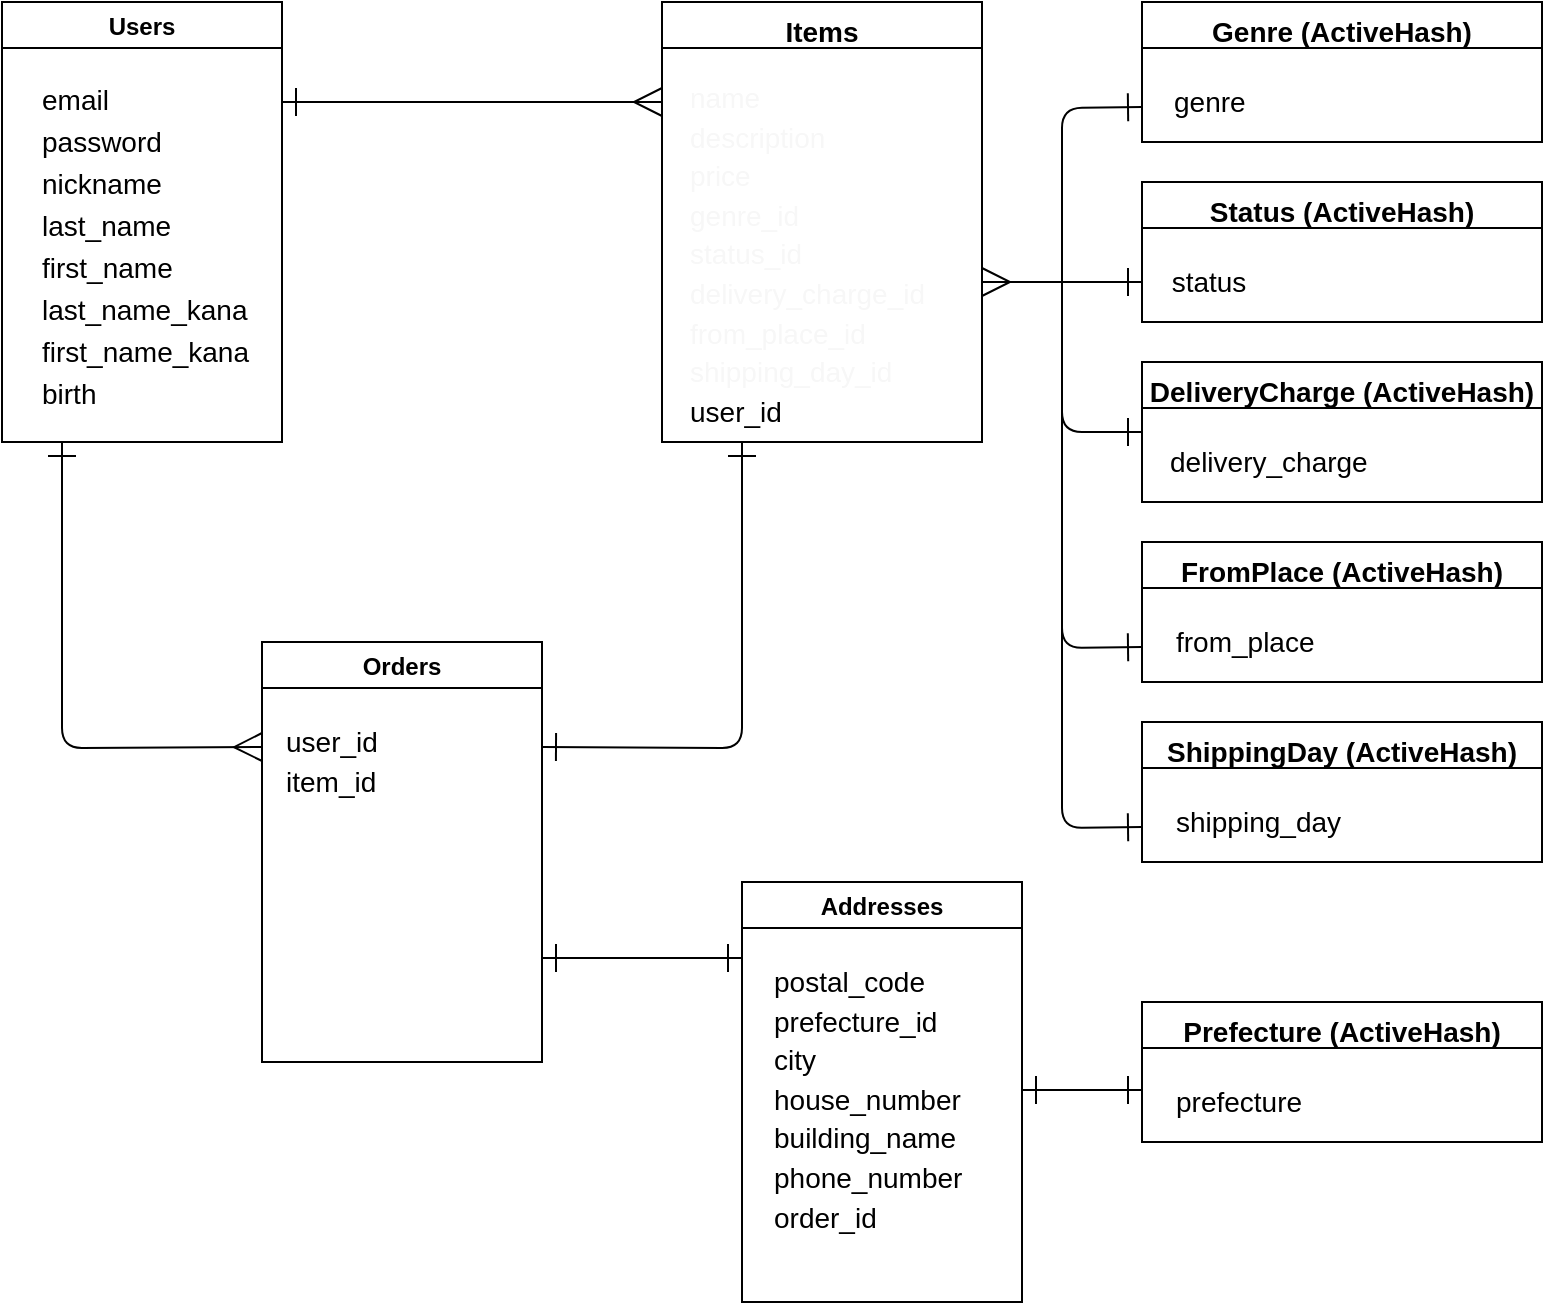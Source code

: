 <mxfile>
    <diagram id="ON_tFIA-mkpJs6tQZR_A" name="ページ1">
        <mxGraphModel dx="1039" dy="724" grid="1" gridSize="10" guides="1" tooltips="1" connect="1" arrows="1" fold="1" page="1" pageScale="1" pageWidth="827" pageHeight="1169" math="0" shadow="0">
            <root>
                <mxCell id="0"/>
                <mxCell id="1" parent="0"/>
                <mxCell id="2" value="Users" style="swimlane;" vertex="1" parent="1">
                    <mxGeometry x="30" y="80" width="140" height="220" as="geometry"/>
                </mxCell>
                <mxCell id="3" value="&lt;p style=&quot;line-height: 150%&quot;&gt;email&lt;br style=&quot;font-size: 14px&quot;&gt;password&lt;br style=&quot;font-size: 14px&quot;&gt;nickname&lt;br style=&quot;font-size: 14px&quot;&gt;last_name&lt;br style=&quot;font-size: 14px&quot;&gt;first_name&lt;br style=&quot;font-size: 14px&quot;&gt;last_name_kana&lt;br style=&quot;font-size: 14px&quot;&gt;first_name_kana&lt;br style=&quot;font-size: 14px&quot;&gt;birth&lt;/p&gt;" style="text;html=1;strokeColor=none;fillColor=none;align=left;verticalAlign=top;whiteSpace=wrap;rounded=0;fontSize=14;spacing=0;spacingTop=-2;" vertex="1" parent="2">
                    <mxGeometry x="20" y="22" width="110" height="140" as="geometry"/>
                </mxCell>
                <mxCell id="4" value="Items" style="swimlane;fontSize=14;verticalAlign=top;" vertex="1" parent="1">
                    <mxGeometry x="360" y="80" width="160" height="220" as="geometry"/>
                </mxCell>
                <mxCell id="6" value="Orders" style="swimlane;" vertex="1" parent="1">
                    <mxGeometry x="160" y="400" width="140" height="210" as="geometry"/>
                </mxCell>
                <mxCell id="15" value="&lt;p style=&quot;line-height: 140%&quot;&gt;user_id&lt;br&gt;item_id&lt;/p&gt;" style="text;html=1;strokeColor=none;fillColor=none;align=left;verticalAlign=middle;whiteSpace=wrap;rounded=0;fontSize=14;" vertex="1" parent="6">
                    <mxGeometry x="10" y="50" width="40" height="20" as="geometry"/>
                </mxCell>
                <mxCell id="8" value="Addresses" style="swimlane;" vertex="1" parent="1">
                    <mxGeometry x="400" y="520" width="140" height="210" as="geometry"/>
                </mxCell>
                <mxCell id="9" value="&lt;p style=&quot;line-height: 140%&quot;&gt;postal_code&lt;br&gt;prefecture_id&lt;br&gt;city&lt;br&gt;house_number&lt;br&gt;building_name&lt;br&gt;phone_number&lt;br&gt;order_id&lt;/p&gt;" style="text;html=1;strokeColor=none;fillColor=none;align=left;verticalAlign=top;whiteSpace=wrap;rounded=0;fontSize=14;" vertex="1" parent="1">
                    <mxGeometry x="414" y="540" width="40" height="20" as="geometry"/>
                </mxCell>
                <mxCell id="10" value="" style="endArrow=ERmany;html=1;fontSize=14;startArrow=ERone;startFill=0;endFill=0;targetPerimeterSpacing=0;endSize=12;startSize=12;" edge="1" parent="1">
                    <mxGeometry width="50" height="50" relative="1" as="geometry">
                        <mxPoint x="170" y="130" as="sourcePoint"/>
                        <mxPoint x="360" y="130" as="targetPoint"/>
                    </mxGeometry>
                </mxCell>
                <mxCell id="12" value="" style="endArrow=ERmany;html=1;fontSize=14;startArrow=ERone;startFill=0;endFill=0;targetPerimeterSpacing=0;endSize=12;startSize=12;entryX=0;entryY=0.25;entryDx=0;entryDy=0;" edge="1" parent="1" target="6">
                    <mxGeometry width="50" height="50" relative="1" as="geometry">
                        <mxPoint x="60" y="300" as="sourcePoint"/>
                        <mxPoint x="60" y="520" as="targetPoint"/>
                        <Array as="points">
                            <mxPoint x="60" y="453"/>
                        </Array>
                    </mxGeometry>
                </mxCell>
                <mxCell id="13" value="" style="endArrow=ERone;html=1;fontSize=14;startArrow=ERone;startFill=0;endFill=0;targetPerimeterSpacing=0;endSize=12;startSize=12;entryX=1;entryY=0.25;entryDx=0;entryDy=0;exitX=0.25;exitY=1;exitDx=0;exitDy=0;" edge="1" parent="1" source="4" target="6">
                    <mxGeometry width="50" height="50" relative="1" as="geometry">
                        <mxPoint x="400" y="330" as="sourcePoint"/>
                        <mxPoint x="500" y="442.5" as="targetPoint"/>
                        <Array as="points">
                            <mxPoint x="400" y="453"/>
                        </Array>
                    </mxGeometry>
                </mxCell>
                <mxCell id="5" value="&lt;p style=&quot;line-height: 140%&quot;&gt;&lt;font color=&quot;#f7f7f7&quot;&gt;name&lt;br&gt;description&lt;br&gt;price&lt;br&gt;genre_id&lt;br&gt;status_id&lt;br&gt;delivery_charge_id&lt;br&gt;from_place_id&lt;br&gt;shipping_day_id&lt;br&gt;&lt;/font&gt;user_id&lt;br&gt;&lt;span style=&quot;color: rgb(209 , 210 , 211) ; font-family: &amp;#34;notosansjp&amp;#34; , , &amp;#34;applelogo&amp;#34; , sans-serif ; background-color: rgb(34 , 37 , 41)&quot;&gt;&lt;br&gt;&lt;/span&gt;&lt;/p&gt;" style="text;html=1;strokeColor=none;fillColor=none;align=left;verticalAlign=top;whiteSpace=wrap;rounded=0;fontSize=14;" vertex="1" parent="1">
                    <mxGeometry x="372" y="98" width="136" height="170" as="geometry"/>
                </mxCell>
                <mxCell id="14" value="" style="endArrow=ERone;html=1;fontSize=14;startArrow=ERone;startFill=0;endFill=0;targetPerimeterSpacing=0;endSize=12;startSize=12;" edge="1" parent="1">
                    <mxGeometry width="50" height="50" relative="1" as="geometry">
                        <mxPoint x="400" y="558" as="sourcePoint"/>
                        <mxPoint x="300" y="558" as="targetPoint"/>
                        <Array as="points"/>
                    </mxGeometry>
                </mxCell>
                <mxCell id="16" value="Genre (ActiveHash)" style="swimlane;fontSize=14;align=center;verticalAlign=top;" vertex="1" parent="1">
                    <mxGeometry x="600" y="80" width="200" height="70" as="geometry"/>
                </mxCell>
                <mxCell id="17" value="genre" style="text;html=1;align=left;verticalAlign=middle;resizable=0;points=[];autosize=1;strokeColor=none;fontSize=14;" vertex="1" parent="1">
                    <mxGeometry x="614" y="120" width="50" height="20" as="geometry"/>
                </mxCell>
                <mxCell id="18" value="Status (ActiveHash)" style="swimlane;fontSize=14;align=center;verticalAlign=top;" vertex="1" parent="1">
                    <mxGeometry x="600" y="170" width="200" height="70" as="geometry"/>
                </mxCell>
                <mxCell id="22" value="status" style="text;html=1;align=center;verticalAlign=middle;resizable=0;points=[];autosize=1;strokeColor=none;fontSize=14;" vertex="1" parent="18">
                    <mxGeometry x="8" y="40" width="50" height="20" as="geometry"/>
                </mxCell>
                <mxCell id="19" value="DeliveryCharge (ActiveHash)" style="swimlane;fontSize=14;align=center;verticalAlign=top;" vertex="1" parent="1">
                    <mxGeometry x="600" y="260" width="200" height="70" as="geometry"/>
                </mxCell>
                <mxCell id="23" value="delivery_charge" style="text;html=1;align=left;verticalAlign=middle;resizable=0;points=[];autosize=1;strokeColor=none;fontSize=14;" vertex="1" parent="19">
                    <mxGeometry x="12" y="40" width="110" height="20" as="geometry"/>
                </mxCell>
                <mxCell id="20" value="FromPlace (ActiveHash)" style="swimlane;fontSize=14;align=center;verticalAlign=top;" vertex="1" parent="1">
                    <mxGeometry x="600" y="350" width="200" height="70" as="geometry"/>
                </mxCell>
                <mxCell id="24" value="from_place" style="text;html=1;align=left;verticalAlign=middle;resizable=0;points=[];autosize=1;strokeColor=none;fontSize=14;" vertex="1" parent="20">
                    <mxGeometry x="15" y="40" width="80" height="20" as="geometry"/>
                </mxCell>
                <mxCell id="21" value="ShippingDay (ActiveHash)" style="swimlane;fontSize=14;align=center;verticalAlign=top;" vertex="1" parent="1">
                    <mxGeometry x="600" y="440" width="200" height="70" as="geometry"/>
                </mxCell>
                <mxCell id="25" value="shipping_day" style="text;html=1;align=left;verticalAlign=middle;resizable=0;points=[];autosize=1;strokeColor=none;fontSize=14;fontStyle=0" vertex="1" parent="21">
                    <mxGeometry x="15" y="40" width="100" height="20" as="geometry"/>
                </mxCell>
                <mxCell id="26" value="" style="endArrow=ERmany;html=1;fontSize=14;startArrow=ERone;startFill=0;endFill=0;targetPerimeterSpacing=0;endSize=12;startSize=12;" edge="1" parent="1">
                    <mxGeometry width="50" height="50" relative="1" as="geometry">
                        <mxPoint x="600" y="220" as="sourcePoint"/>
                        <mxPoint x="520" y="220" as="targetPoint"/>
                    </mxGeometry>
                </mxCell>
                <mxCell id="28" value="" style="endArrow=none;html=1;fontSize=14;startArrow=ERone;startFill=0;endFill=0;targetPerimeterSpacing=0;endSize=12;startSize=12;exitX=0;exitY=0.75;exitDx=0;exitDy=0;" edge="1" parent="1" source="16">
                    <mxGeometry width="50" height="50" relative="1" as="geometry">
                        <mxPoint x="610" y="230" as="sourcePoint"/>
                        <mxPoint x="560" y="220" as="targetPoint"/>
                        <Array as="points">
                            <mxPoint x="560" y="133"/>
                        </Array>
                    </mxGeometry>
                </mxCell>
                <mxCell id="29" value="" style="endArrow=none;html=1;fontSize=14;startArrow=ERone;startFill=0;endFill=0;targetPerimeterSpacing=0;endSize=12;startSize=12;exitX=0;exitY=0.5;exitDx=0;exitDy=0;" edge="1" parent="1" source="19">
                    <mxGeometry width="50" height="50" relative="1" as="geometry">
                        <mxPoint x="610" y="142.5" as="sourcePoint"/>
                        <mxPoint x="560" y="220" as="targetPoint"/>
                        <Array as="points">
                            <mxPoint x="560" y="295"/>
                        </Array>
                    </mxGeometry>
                </mxCell>
                <mxCell id="30" value="" style="endArrow=none;html=1;fontSize=14;startArrow=ERone;startFill=0;endFill=0;targetPerimeterSpacing=0;endSize=12;startSize=12;exitX=0;exitY=0.75;exitDx=0;exitDy=0;" edge="1" parent="1" source="20">
                    <mxGeometry width="50" height="50" relative="1" as="geometry">
                        <mxPoint x="610" y="305" as="sourcePoint"/>
                        <mxPoint x="560" y="220" as="targetPoint"/>
                        <Array as="points">
                            <mxPoint x="560" y="403"/>
                        </Array>
                    </mxGeometry>
                </mxCell>
                <mxCell id="31" value="" style="endArrow=none;html=1;fontSize=14;startArrow=ERone;startFill=0;endFill=0;targetPerimeterSpacing=0;endSize=12;startSize=12;exitX=0;exitY=0.75;exitDx=0;exitDy=0;" edge="1" parent="1" source="21">
                    <mxGeometry width="50" height="50" relative="1" as="geometry">
                        <mxPoint x="610" y="412.5" as="sourcePoint"/>
                        <mxPoint x="560" y="220" as="targetPoint"/>
                        <Array as="points">
                            <mxPoint x="560" y="493"/>
                        </Array>
                    </mxGeometry>
                </mxCell>
                <mxCell id="32" value="Prefecture (ActiveHash)" style="swimlane;fontSize=14;align=center;verticalAlign=top;" vertex="1" parent="1">
                    <mxGeometry x="600" y="580" width="200" height="70" as="geometry"/>
                </mxCell>
                <mxCell id="33" value="prefecture" style="text;html=1;align=left;verticalAlign=middle;resizable=0;points=[];autosize=1;strokeColor=none;fontSize=14;fontStyle=0" vertex="1" parent="32">
                    <mxGeometry x="15" y="40" width="80" height="20" as="geometry"/>
                </mxCell>
                <mxCell id="34" value="" style="endArrow=ERone;html=1;fontSize=14;startArrow=ERone;startFill=0;endFill=0;targetPerimeterSpacing=0;endSize=12;startSize=12;" edge="1" parent="1">
                    <mxGeometry width="50" height="50" relative="1" as="geometry">
                        <mxPoint x="600" y="624" as="sourcePoint"/>
                        <mxPoint x="540" y="624" as="targetPoint"/>
                    </mxGeometry>
                </mxCell>
            </root>
        </mxGraphModel>
    </diagram>
</mxfile>